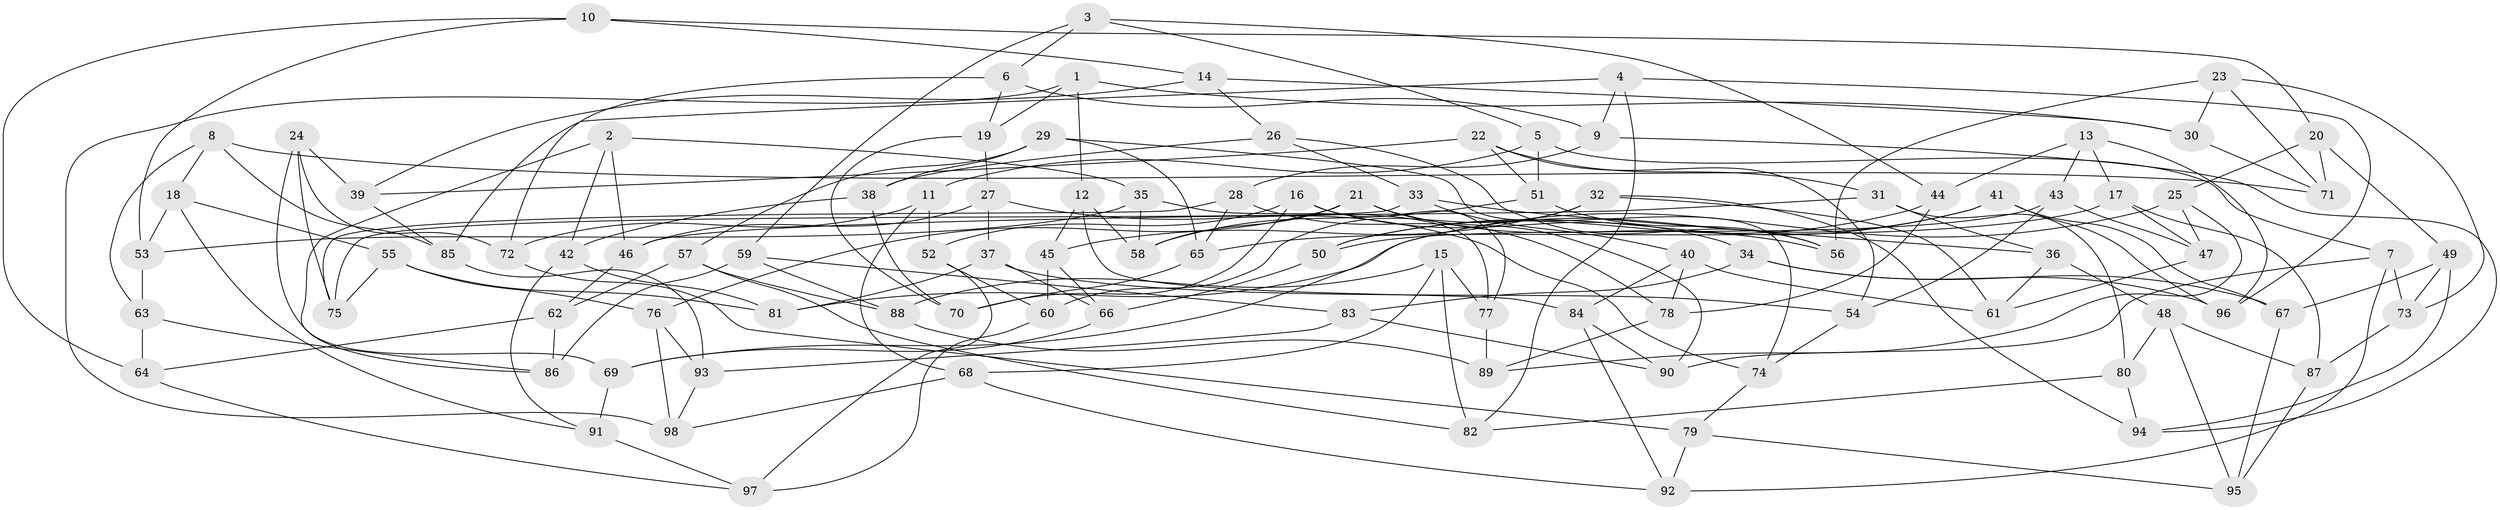 // coarse degree distribution, {4: 0.27586206896551724, 6: 0.5517241379310345, 5: 0.13793103448275862, 3: 0.034482758620689655}
// Generated by graph-tools (version 1.1) at 2025/52/02/27/25 19:52:33]
// undirected, 98 vertices, 196 edges
graph export_dot {
graph [start="1"]
  node [color=gray90,style=filled];
  1;
  2;
  3;
  4;
  5;
  6;
  7;
  8;
  9;
  10;
  11;
  12;
  13;
  14;
  15;
  16;
  17;
  18;
  19;
  20;
  21;
  22;
  23;
  24;
  25;
  26;
  27;
  28;
  29;
  30;
  31;
  32;
  33;
  34;
  35;
  36;
  37;
  38;
  39;
  40;
  41;
  42;
  43;
  44;
  45;
  46;
  47;
  48;
  49;
  50;
  51;
  52;
  53;
  54;
  55;
  56;
  57;
  58;
  59;
  60;
  61;
  62;
  63;
  64;
  65;
  66;
  67;
  68;
  69;
  70;
  71;
  72;
  73;
  74;
  75;
  76;
  77;
  78;
  79;
  80;
  81;
  82;
  83;
  84;
  85;
  86;
  87;
  88;
  89;
  90;
  91;
  92;
  93;
  94;
  95;
  96;
  97;
  98;
  1 -- 30;
  1 -- 98;
  1 -- 12;
  1 -- 19;
  2 -- 35;
  2 -- 42;
  2 -- 46;
  2 -- 86;
  3 -- 5;
  3 -- 6;
  3 -- 59;
  3 -- 44;
  4 -- 9;
  4 -- 96;
  4 -- 85;
  4 -- 82;
  5 -- 7;
  5 -- 11;
  5 -- 51;
  6 -- 9;
  6 -- 19;
  6 -- 72;
  7 -- 90;
  7 -- 73;
  7 -- 92;
  8 -- 18;
  8 -- 85;
  8 -- 71;
  8 -- 63;
  9 -- 28;
  9 -- 94;
  10 -- 53;
  10 -- 64;
  10 -- 20;
  10 -- 14;
  11 -- 52;
  11 -- 68;
  11 -- 72;
  12 -- 58;
  12 -- 84;
  12 -- 45;
  13 -- 17;
  13 -- 44;
  13 -- 43;
  13 -- 96;
  14 -- 39;
  14 -- 30;
  14 -- 26;
  15 -- 82;
  15 -- 68;
  15 -- 77;
  15 -- 88;
  16 -- 70;
  16 -- 34;
  16 -- 77;
  16 -- 52;
  17 -- 87;
  17 -- 47;
  17 -- 65;
  18 -- 53;
  18 -- 55;
  18 -- 91;
  19 -- 27;
  19 -- 70;
  20 -- 71;
  20 -- 49;
  20 -- 25;
  21 -- 58;
  21 -- 76;
  21 -- 56;
  21 -- 90;
  22 -- 51;
  22 -- 39;
  22 -- 31;
  22 -- 54;
  23 -- 73;
  23 -- 56;
  23 -- 30;
  23 -- 71;
  24 -- 75;
  24 -- 39;
  24 -- 72;
  24 -- 69;
  25 -- 47;
  25 -- 81;
  25 -- 89;
  26 -- 56;
  26 -- 33;
  26 -- 38;
  27 -- 74;
  27 -- 37;
  27 -- 46;
  28 -- 75;
  28 -- 78;
  28 -- 65;
  29 -- 74;
  29 -- 38;
  29 -- 65;
  29 -- 57;
  30 -- 71;
  31 -- 80;
  31 -- 36;
  31 -- 46;
  32 -- 60;
  32 -- 94;
  32 -- 61;
  32 -- 45;
  33 -- 40;
  33 -- 75;
  33 -- 36;
  34 -- 67;
  34 -- 96;
  34 -- 83;
  35 -- 77;
  35 -- 53;
  35 -- 58;
  36 -- 48;
  36 -- 61;
  37 -- 66;
  37 -- 54;
  37 -- 81;
  38 -- 42;
  38 -- 70;
  39 -- 85;
  40 -- 84;
  40 -- 78;
  40 -- 61;
  41 -- 50;
  41 -- 96;
  41 -- 67;
  41 -- 69;
  42 -- 81;
  42 -- 91;
  43 -- 50;
  43 -- 47;
  43 -- 54;
  44 -- 78;
  44 -- 50;
  45 -- 66;
  45 -- 60;
  46 -- 62;
  47 -- 61;
  48 -- 80;
  48 -- 95;
  48 -- 87;
  49 -- 67;
  49 -- 94;
  49 -- 73;
  50 -- 66;
  51 -- 58;
  51 -- 56;
  52 -- 60;
  52 -- 97;
  53 -- 63;
  54 -- 74;
  55 -- 75;
  55 -- 81;
  55 -- 76;
  57 -- 62;
  57 -- 88;
  57 -- 82;
  59 -- 86;
  59 -- 88;
  59 -- 83;
  60 -- 97;
  62 -- 86;
  62 -- 64;
  63 -- 86;
  63 -- 64;
  64 -- 97;
  65 -- 70;
  66 -- 69;
  67 -- 95;
  68 -- 92;
  68 -- 98;
  69 -- 91;
  72 -- 79;
  73 -- 87;
  74 -- 79;
  76 -- 98;
  76 -- 93;
  77 -- 89;
  78 -- 89;
  79 -- 95;
  79 -- 92;
  80 -- 82;
  80 -- 94;
  83 -- 93;
  83 -- 90;
  84 -- 90;
  84 -- 92;
  85 -- 93;
  87 -- 95;
  88 -- 89;
  91 -- 97;
  93 -- 98;
}
